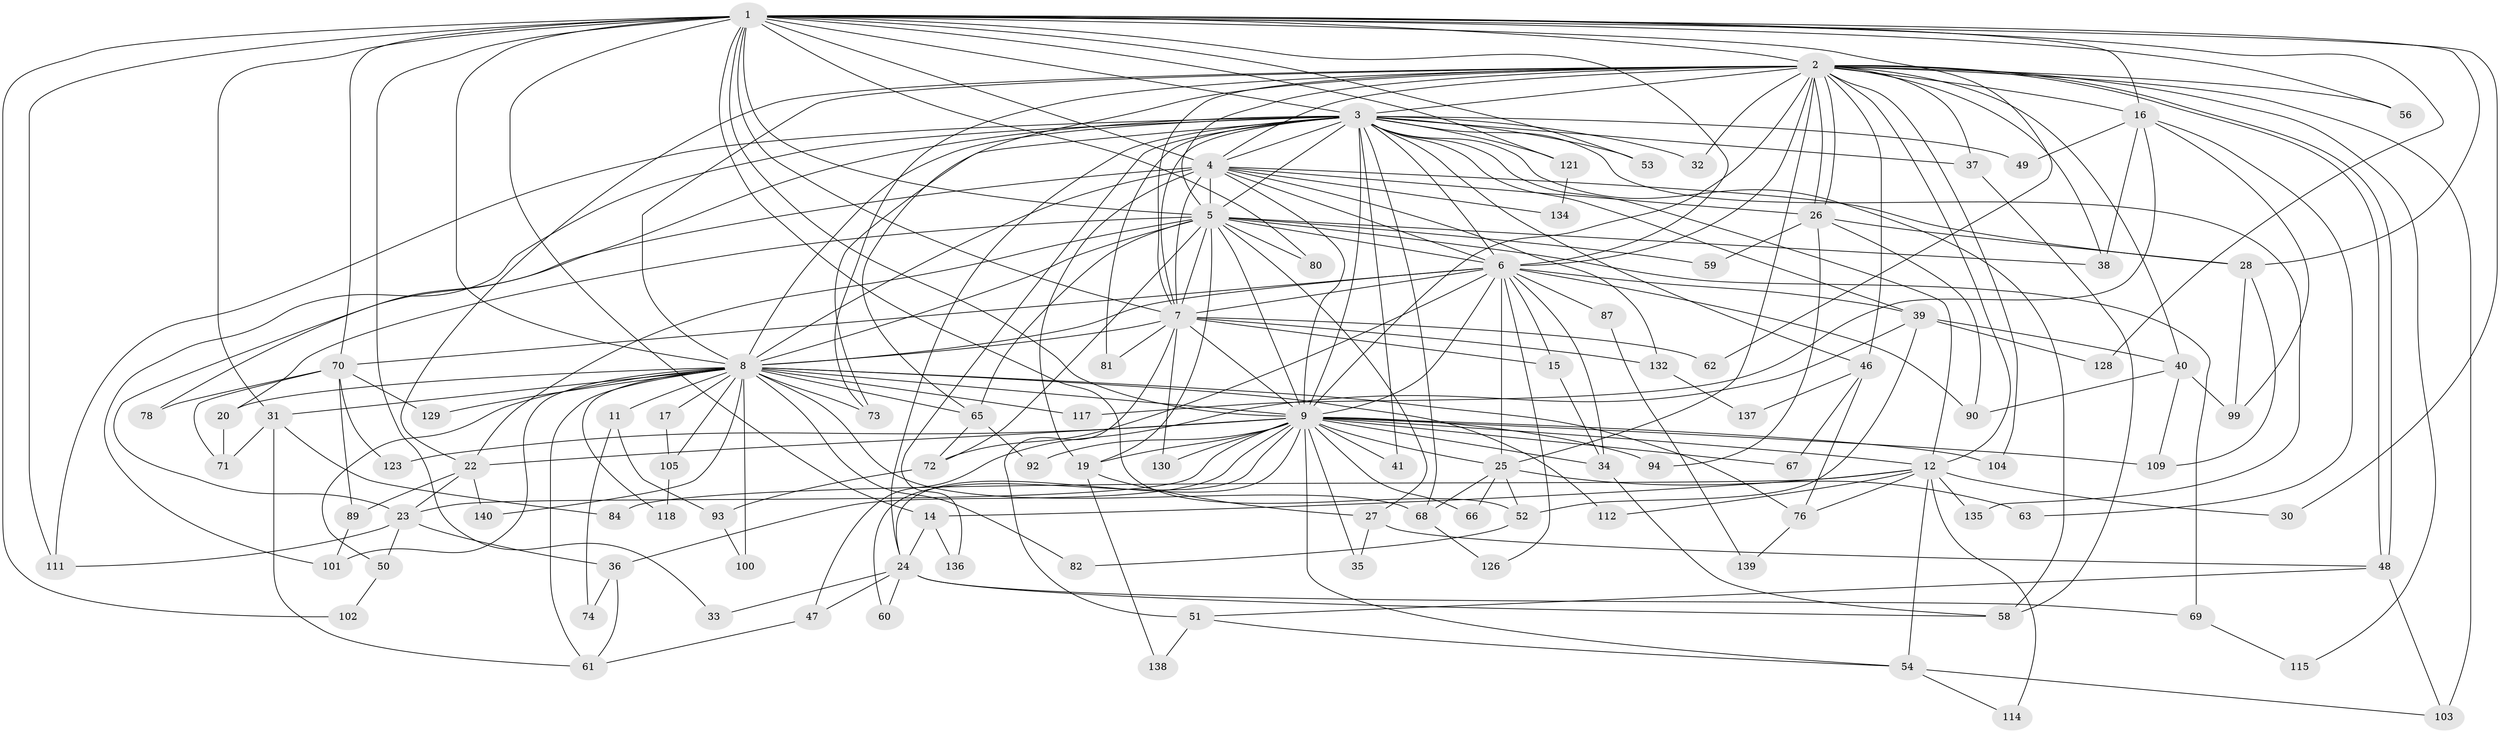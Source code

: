 // original degree distribution, {22: 0.014184397163120567, 28: 0.014184397163120567, 17: 0.0070921985815602835, 20: 0.014184397163120567, 19: 0.0070921985815602835, 15: 0.0070921985815602835, 31: 0.0070921985815602835, 4: 0.0851063829787234, 11: 0.0070921985815602835, 7: 0.02127659574468085, 3: 0.24822695035460993, 5: 0.04964539007092199, 2: 0.475177304964539, 6: 0.03546099290780142, 8: 0.0070921985815602835}
// Generated by graph-tools (version 1.1) at 2025/41/03/06/25 10:41:31]
// undirected, 102 vertices, 248 edges
graph export_dot {
graph [start="1"]
  node [color=gray90,style=filled];
  1 [super="+13"];
  2 [super="+42"];
  3 [super="+85"];
  4 [super="+120"];
  5 [super="+91"];
  6 [super="+75"];
  7 [super="+98"];
  8 [super="+10"];
  9 [super="+110"];
  11 [super="+45"];
  12 [super="+88"];
  14;
  15;
  16 [super="+18"];
  17;
  19 [super="+21"];
  20;
  22 [super="+43"];
  23 [super="+116"];
  24 [super="+29"];
  25 [super="+44"];
  26 [super="+95"];
  27;
  28 [super="+64"];
  30;
  31 [super="+79"];
  32;
  33;
  34 [super="+55"];
  35;
  36 [super="+86"];
  37 [super="+141"];
  38 [super="+83"];
  39 [super="+107"];
  40 [super="+106"];
  41;
  46;
  47;
  48 [super="+97"];
  49;
  50;
  51 [super="+57"];
  52;
  53;
  54 [super="+108"];
  56;
  58;
  59;
  60;
  61;
  62;
  63;
  65 [super="+119"];
  66;
  67;
  68 [super="+131"];
  69;
  70 [super="+77"];
  71;
  72 [super="+133"];
  73 [super="+125"];
  74;
  76 [super="+96"];
  78;
  80;
  81;
  82;
  84;
  87;
  89;
  90;
  92;
  93;
  94;
  99 [super="+113"];
  100;
  101 [super="+127"];
  102;
  103;
  104;
  105;
  109 [super="+124"];
  111 [super="+122"];
  112;
  114;
  115;
  117;
  118;
  121;
  123;
  126;
  128;
  129;
  130;
  132;
  134;
  135;
  136;
  137;
  138;
  139;
  140;
  1 -- 2;
  1 -- 3;
  1 -- 4;
  1 -- 5;
  1 -- 6;
  1 -- 7 [weight=2];
  1 -- 8 [weight=2];
  1 -- 9 [weight=2];
  1 -- 14;
  1 -- 16;
  1 -- 28;
  1 -- 30;
  1 -- 31;
  1 -- 33;
  1 -- 52;
  1 -- 70;
  1 -- 80;
  1 -- 121;
  1 -- 128;
  1 -- 53;
  1 -- 102;
  1 -- 56;
  1 -- 62;
  1 -- 111;
  2 -- 3;
  2 -- 4;
  2 -- 5;
  2 -- 6;
  2 -- 7;
  2 -- 8 [weight=3];
  2 -- 9 [weight=2];
  2 -- 16 [weight=2];
  2 -- 22;
  2 -- 26;
  2 -- 26;
  2 -- 32;
  2 -- 37;
  2 -- 38;
  2 -- 40;
  2 -- 48;
  2 -- 48;
  2 -- 56;
  2 -- 65;
  2 -- 73;
  2 -- 103;
  2 -- 104;
  2 -- 115;
  2 -- 46;
  2 -- 25;
  2 -- 12;
  3 -- 4;
  3 -- 5;
  3 -- 6;
  3 -- 7;
  3 -- 8 [weight=2];
  3 -- 9;
  3 -- 12;
  3 -- 24;
  3 -- 32;
  3 -- 37;
  3 -- 39;
  3 -- 41;
  3 -- 46;
  3 -- 49;
  3 -- 53;
  3 -- 68;
  3 -- 73;
  3 -- 78;
  3 -- 81;
  3 -- 111;
  3 -- 121;
  3 -- 135;
  3 -- 136;
  3 -- 58;
  3 -- 101;
  4 -- 5 [weight=3];
  4 -- 6;
  4 -- 7;
  4 -- 8 [weight=2];
  4 -- 9;
  4 -- 19;
  4 -- 132;
  4 -- 134;
  4 -- 26;
  4 -- 28;
  4 -- 23;
  5 -- 6;
  5 -- 7;
  5 -- 8 [weight=2];
  5 -- 9;
  5 -- 20;
  5 -- 27;
  5 -- 38;
  5 -- 59;
  5 -- 69;
  5 -- 80;
  5 -- 19;
  5 -- 65;
  5 -- 22;
  5 -- 72;
  6 -- 7;
  6 -- 8 [weight=3];
  6 -- 9;
  6 -- 15;
  6 -- 25;
  6 -- 34;
  6 -- 39;
  6 -- 70;
  6 -- 72;
  6 -- 87 [weight=2];
  6 -- 90;
  6 -- 126;
  7 -- 8 [weight=2];
  7 -- 9;
  7 -- 15;
  7 -- 51;
  7 -- 62;
  7 -- 81;
  7 -- 132;
  7 -- 130;
  8 -- 9 [weight=2];
  8 -- 11 [weight=3];
  8 -- 31;
  8 -- 50;
  8 -- 65;
  8 -- 76;
  8 -- 82;
  8 -- 101;
  8 -- 117;
  8 -- 118;
  8 -- 129;
  8 -- 140;
  8 -- 17;
  8 -- 20;
  8 -- 100;
  8 -- 105;
  8 -- 112;
  8 -- 61;
  8 -- 73;
  8 -- 68;
  9 -- 12;
  9 -- 19;
  9 -- 22;
  9 -- 23;
  9 -- 25;
  9 -- 35;
  9 -- 36;
  9 -- 41;
  9 -- 54;
  9 -- 60;
  9 -- 66;
  9 -- 67;
  9 -- 92;
  9 -- 94;
  9 -- 104;
  9 -- 123;
  9 -- 130;
  9 -- 109;
  9 -- 24;
  9 -- 34;
  11 -- 93;
  11 -- 74;
  12 -- 14;
  12 -- 30;
  12 -- 54;
  12 -- 84;
  12 -- 112;
  12 -- 114;
  12 -- 135;
  12 -- 76;
  14 -- 24;
  14 -- 136;
  15 -- 34;
  16 -- 49;
  16 -- 63;
  16 -- 117;
  16 -- 99;
  16 -- 38;
  17 -- 105;
  19 -- 27;
  19 -- 138;
  20 -- 71;
  22 -- 23;
  22 -- 89;
  22 -- 140;
  23 -- 36;
  23 -- 50;
  23 -- 111;
  24 -- 33;
  24 -- 47;
  24 -- 58;
  24 -- 60;
  24 -- 69;
  25 -- 63;
  25 -- 66;
  25 -- 68;
  25 -- 52;
  26 -- 28;
  26 -- 59;
  26 -- 90;
  26 -- 94;
  27 -- 35;
  27 -- 48;
  28 -- 109;
  28 -- 99;
  31 -- 71;
  31 -- 84;
  31 -- 61;
  34 -- 58;
  36 -- 74;
  36 -- 61;
  37 -- 58;
  39 -- 40;
  39 -- 47;
  39 -- 128;
  39 -- 52;
  40 -- 99;
  40 -- 90;
  40 -- 109;
  46 -- 67;
  46 -- 76;
  46 -- 137;
  47 -- 61;
  48 -- 51;
  48 -- 103;
  50 -- 102;
  51 -- 138;
  51 -- 54;
  52 -- 82;
  54 -- 114;
  54 -- 103;
  65 -- 72;
  65 -- 92;
  68 -- 126;
  69 -- 115;
  70 -- 129;
  70 -- 71;
  70 -- 89;
  70 -- 123;
  70 -- 78;
  72 -- 93;
  76 -- 139;
  87 -- 139;
  89 -- 101;
  93 -- 100;
  105 -- 118;
  121 -- 134;
  132 -- 137;
}
